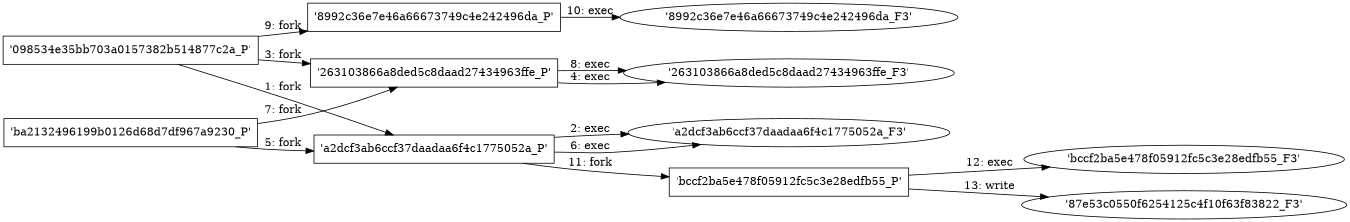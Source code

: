 digraph "D:\Learning\Paper\apt\基于CTI的攻击预警\Dataset\攻击图\ASGfromALLCTI\How to spot fraudulent tech support phone calls.dot" {
rankdir="LR"
size="9"
fixedsize="false"
splines="true"
nodesep=0.3
ranksep=0
fontsize=10
overlap="scalexy"
engine= "neato"
	"'098534e35bb703a0157382b514877c2a_P'" [node_type=Process shape=box]
	"'a2dcf3ab6ccf37daadaa6f4c1775052a_P'" [node_type=Process shape=box]
	"'098534e35bb703a0157382b514877c2a_P'" -> "'a2dcf3ab6ccf37daadaa6f4c1775052a_P'" [label="1: fork"]
	"'a2dcf3ab6ccf37daadaa6f4c1775052a_P'" [node_type=Process shape=box]
	"'a2dcf3ab6ccf37daadaa6f4c1775052a_F3'" [node_type=File shape=ellipse]
	"'a2dcf3ab6ccf37daadaa6f4c1775052a_P'" -> "'a2dcf3ab6ccf37daadaa6f4c1775052a_F3'" [label="2: exec"]
	"'098534e35bb703a0157382b514877c2a_P'" [node_type=Process shape=box]
	"'263103866a8ded5c8daad27434963ffe_P'" [node_type=Process shape=box]
	"'098534e35bb703a0157382b514877c2a_P'" -> "'263103866a8ded5c8daad27434963ffe_P'" [label="3: fork"]
	"'263103866a8ded5c8daad27434963ffe_P'" [node_type=Process shape=box]
	"'263103866a8ded5c8daad27434963ffe_F3'" [node_type=File shape=ellipse]
	"'263103866a8ded5c8daad27434963ffe_P'" -> "'263103866a8ded5c8daad27434963ffe_F3'" [label="4: exec"]
	"'ba2132496199b0126d68d7df967a9230_P'" [node_type=Process shape=box]
	"'a2dcf3ab6ccf37daadaa6f4c1775052a_P'" [node_type=Process shape=box]
	"'ba2132496199b0126d68d7df967a9230_P'" -> "'a2dcf3ab6ccf37daadaa6f4c1775052a_P'" [label="5: fork"]
	"'a2dcf3ab6ccf37daadaa6f4c1775052a_P'" [node_type=Process shape=box]
	"'a2dcf3ab6ccf37daadaa6f4c1775052a_F3'" [node_type=File shape=ellipse]
	"'a2dcf3ab6ccf37daadaa6f4c1775052a_P'" -> "'a2dcf3ab6ccf37daadaa6f4c1775052a_F3'" [label="6: exec"]
	"'ba2132496199b0126d68d7df967a9230_P'" [node_type=Process shape=box]
	"'263103866a8ded5c8daad27434963ffe_P'" [node_type=Process shape=box]
	"'ba2132496199b0126d68d7df967a9230_P'" -> "'263103866a8ded5c8daad27434963ffe_P'" [label="7: fork"]
	"'263103866a8ded5c8daad27434963ffe_P'" [node_type=Process shape=box]
	"'263103866a8ded5c8daad27434963ffe_F3'" [node_type=File shape=ellipse]
	"'263103866a8ded5c8daad27434963ffe_P'" -> "'263103866a8ded5c8daad27434963ffe_F3'" [label="8: exec"]
	"'098534e35bb703a0157382b514877c2a_P'" [node_type=Process shape=box]
	"'8992c36e7e46a66673749c4e242496da_P'" [node_type=Process shape=box]
	"'098534e35bb703a0157382b514877c2a_P'" -> "'8992c36e7e46a66673749c4e242496da_P'" [label="9: fork"]
	"'8992c36e7e46a66673749c4e242496da_P'" [node_type=Process shape=box]
	"'8992c36e7e46a66673749c4e242496da_F3'" [node_type=File shape=ellipse]
	"'8992c36e7e46a66673749c4e242496da_P'" -> "'8992c36e7e46a66673749c4e242496da_F3'" [label="10: exec"]
	"'a2dcf3ab6ccf37daadaa6f4c1775052a_P'" [node_type=Process shape=box]
	"'bccf2ba5e478f05912fc5c3e28edfb55_P'" [node_type=Process shape=box]
	"'a2dcf3ab6ccf37daadaa6f4c1775052a_P'" -> "'bccf2ba5e478f05912fc5c3e28edfb55_P'" [label="11: fork"]
	"'bccf2ba5e478f05912fc5c3e28edfb55_P'" [node_type=Process shape=box]
	"'bccf2ba5e478f05912fc5c3e28edfb55_F3'" [node_type=File shape=ellipse]
	"'bccf2ba5e478f05912fc5c3e28edfb55_P'" -> "'bccf2ba5e478f05912fc5c3e28edfb55_F3'" [label="12: exec"]
	"'87e53c0550f6254125c4f10f63f83822_F3'" [node_type=file shape=ellipse]
	"'bccf2ba5e478f05912fc5c3e28edfb55_P'" [node_type=Process shape=box]
	"'bccf2ba5e478f05912fc5c3e28edfb55_P'" -> "'87e53c0550f6254125c4f10f63f83822_F3'" [label="13: write"]
}
